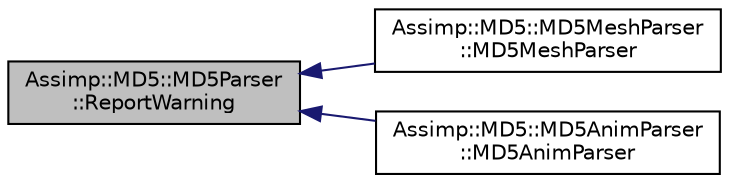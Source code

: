 digraph "Assimp::MD5::MD5Parser::ReportWarning"
{
  edge [fontname="Helvetica",fontsize="10",labelfontname="Helvetica",labelfontsize="10"];
  node [fontname="Helvetica",fontsize="10",shape=record];
  rankdir="LR";
  Node1 [label="Assimp::MD5::MD5Parser\l::ReportWarning",height=0.2,width=0.4,color="black", fillcolor="grey75", style="filled", fontcolor="black"];
  Node1 -> Node2 [dir="back",color="midnightblue",fontsize="10",style="solid"];
  Node2 [label="Assimp::MD5::MD5MeshParser\l::MD5MeshParser",height=0.2,width=0.4,color="black", fillcolor="white", style="filled",URL="$class_assimp_1_1_m_d5_1_1_m_d5_mesh_parser.html#a657163f4028d8a806f8cab6d54799869"];
  Node1 -> Node3 [dir="back",color="midnightblue",fontsize="10",style="solid"];
  Node3 [label="Assimp::MD5::MD5AnimParser\l::MD5AnimParser",height=0.2,width=0.4,color="black", fillcolor="white", style="filled",URL="$class_assimp_1_1_m_d5_1_1_m_d5_anim_parser.html#ac079df556679db0bd7d4e9dba25abf06"];
}
